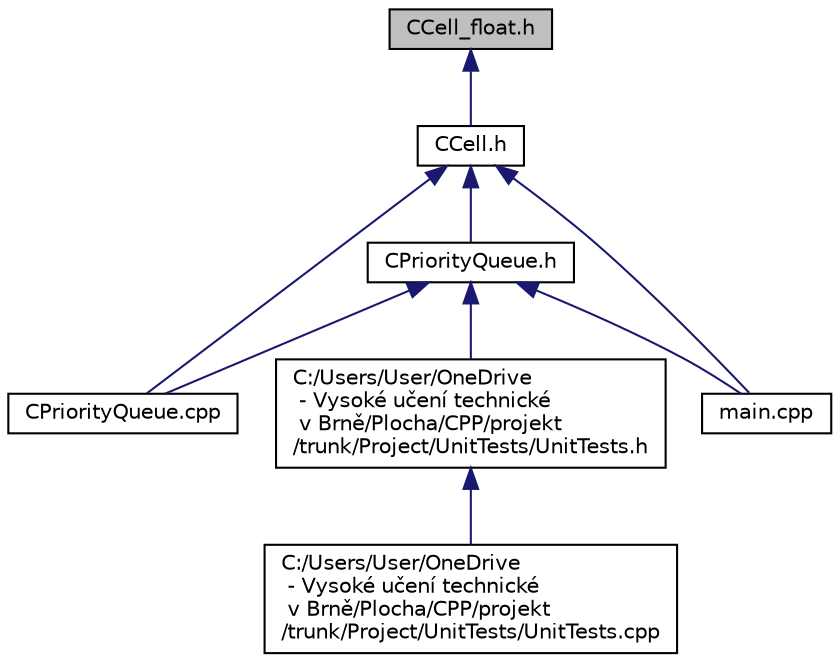 digraph "CCell_float.h"
{
 // LATEX_PDF_SIZE
  edge [fontname="Helvetica",fontsize="10",labelfontname="Helvetica",labelfontsize="10"];
  node [fontname="Helvetica",fontsize="10",shape=record];
  Node1 [label="CCell_float.h",height=0.2,width=0.4,color="black", fillcolor="grey75", style="filled", fontcolor="black",tooltip="CCell_float class header."];
  Node1 -> Node2 [dir="back",color="midnightblue",fontsize="10",style="solid",fontname="Helvetica"];
  Node2 [label="CCell.h",height=0.2,width=0.4,color="black", fillcolor="white", style="filled",URL="$_c_cell_8h.html",tooltip="General header for CCell."];
  Node2 -> Node3 [dir="back",color="midnightblue",fontsize="10",style="solid",fontname="Helvetica"];
  Node3 [label="CPriorityQueue.cpp",height=0.2,width=0.4,color="black", fillcolor="white", style="filled",URL="$_c_priority_queue_8cpp.html",tooltip="CPriorityQueue class implementation."];
  Node2 -> Node4 [dir="back",color="midnightblue",fontsize="10",style="solid",fontname="Helvetica"];
  Node4 [label="CPriorityQueue.h",height=0.2,width=0.4,color="black", fillcolor="white", style="filled",URL="$_c_priority_queue_8h.html",tooltip="CPriorityQueue class header."];
  Node4 -> Node3 [dir="back",color="midnightblue",fontsize="10",style="solid",fontname="Helvetica"];
  Node4 -> Node5 [dir="back",color="midnightblue",fontsize="10",style="solid",fontname="Helvetica"];
  Node5 [label="main.cpp",height=0.2,width=0.4,color="black", fillcolor="white", style="filled",URL="$main_8cpp.html",tooltip="Main source."];
  Node4 -> Node6 [dir="back",color="midnightblue",fontsize="10",style="solid",fontname="Helvetica"];
  Node6 [label="C:/Users/User/OneDrive\l - Vysoké učení technické\l v Brně/Plocha/CPP/projekt\l/trunk/Project/UnitTests/UnitTests.h",height=0.2,width=0.4,color="black", fillcolor="white", style="filled",URL="$_unit_tests_8h.html",tooltip="Unit tests parameters and headers include for class CPriorityQueue."];
  Node6 -> Node7 [dir="back",color="midnightblue",fontsize="10",style="solid",fontname="Helvetica"];
  Node7 [label="C:/Users/User/OneDrive\l - Vysoké učení technické\l v Brně/Plocha/CPP/projekt\l/trunk/Project/UnitTests/UnitTests.cpp",height=0.2,width=0.4,color="black", fillcolor="white", style="filled",URL="$_unit_tests_8cpp.html",tooltip="Functionality unit tests for class CPriorityQueue."];
  Node2 -> Node5 [dir="back",color="midnightblue",fontsize="10",style="solid",fontname="Helvetica"];
}
